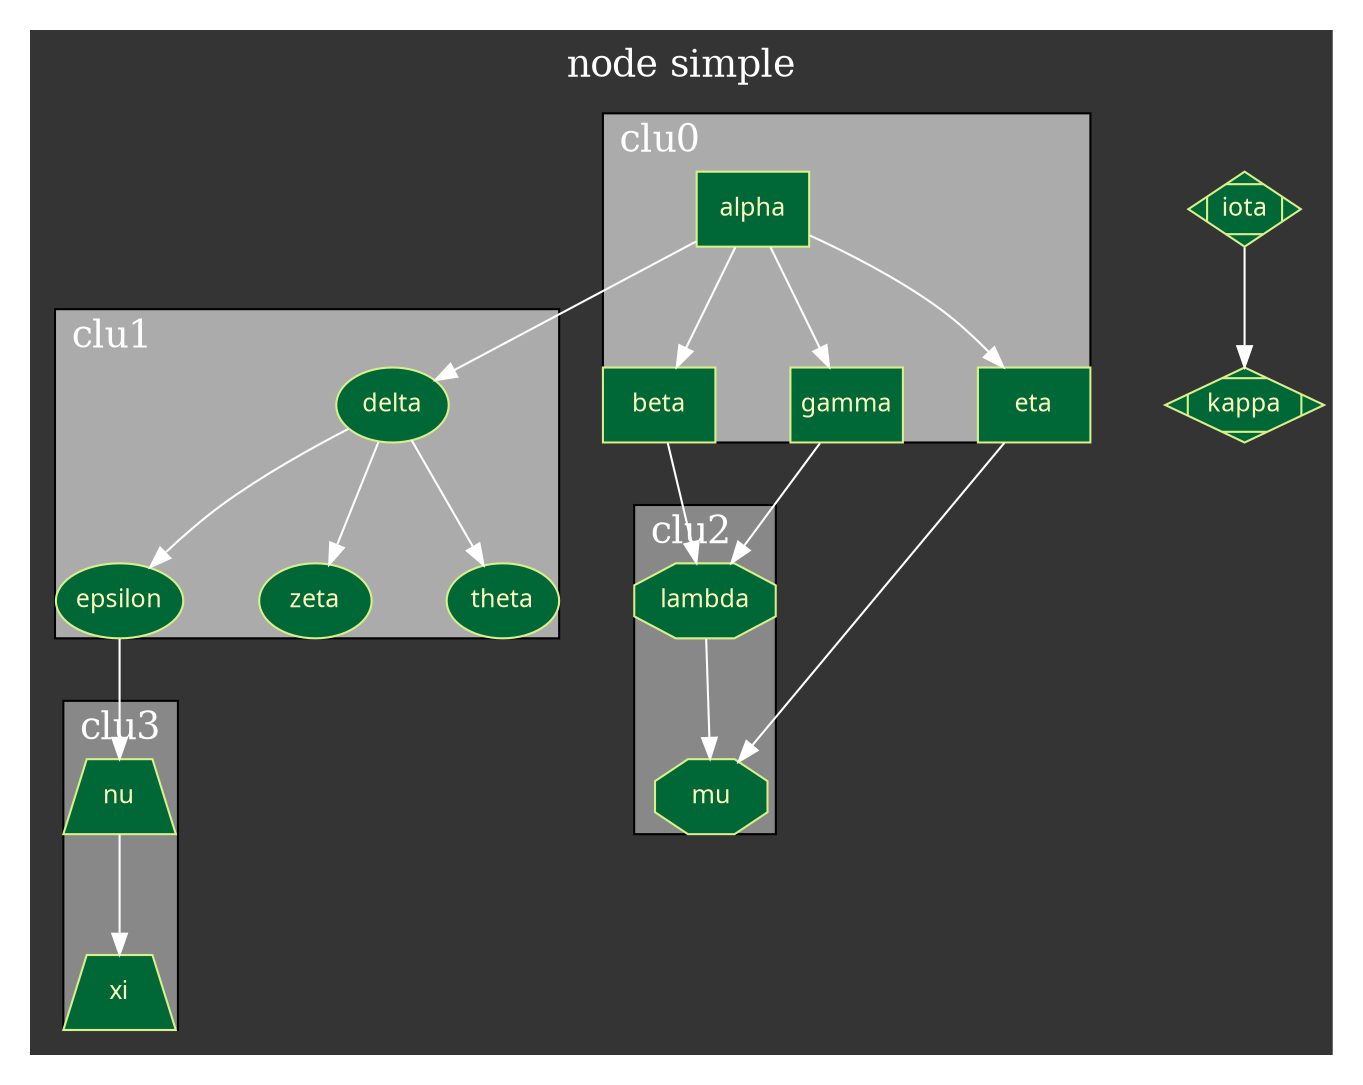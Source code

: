 
digraph node_sample {
  //graph settings
  graph [
    charset = "UTF-8";
    label = "node simple",
    labelloc = "t",
    labeljust = "c",
    bgcolor = "#343434",
    fontcolor = white,
    fontsize = 18,
    style = "filled",
    rankdir = TB,
    margin = 0.2,
    nodesep = 0.5,
    ranksep = 0.8,
    compound = true
  ];
  // node common settings
  node [
    colorscheme = rdylgn11,
    fontname = "Migu 1M",
    color = 7,
    fontsize = 12,
    fontcolor = 6,
    fillcolor = 11,
    margin = 0.05,
    style = "solid,filled"
  ];
  edge [
    color = white
  ];

  subgraph cluster_0 {
    label = "clu0";
    labelloc = "t";
    labeljust = "l";
    fillcolor = "#ababab";

    alpha [label = "alpha", shape = box];
    beta [label = "beta", shape = box];
    gamma [label = "gamma", shape = box];
    eta [label = "eta", shape = box];

    alpha -> beta;
    alpha -> gamma;
    alpha -> eta;
  };

  subgraph cluster_1 {
    label = "clu1";
    labelloc = "t";
    labeljust = "l";
    fillcolor = "#ababab";

    delta [label = "delta"];
    epsilon [label = "epsilon"];
    zeta [label = "zeta"];
    theta [label = "theta"];

    delta -> epsilon;
    delta -> zeta;
    delta -> theta;
  };

  subgraph cluster_2 {
    label = "clu2";
    labelloc = "t";
    labeljust = "l";
    fillcolor = "#888888";

    lambda [label = "lambda", shape = "octagon"];
    mu [label = "mu", shape = "octagon"];

    lambda -> mu;
  };

 subgraph cluster_3 {
    label = "clu3";
    labelloc = "t";
    labeljust = "l";
    fillcolor = "#888888";

    nu [label = "nu", shape = "trapezium"];
    xi [label = "xi", shape = "trapezium"];

    nu -> xi;
  }

  subgraph sg {
    iota [label = "iota", shape = "Mdiamond" ];
    kappa [label = "kappa", shape = "Mdiamond"];
    iota -> kappa;
  };

  alpha -> delta;
  beta -> lambda [weight = 3];
  gamma -> lambda;
  epsilon -> nu;
  eta -> mu;
}
